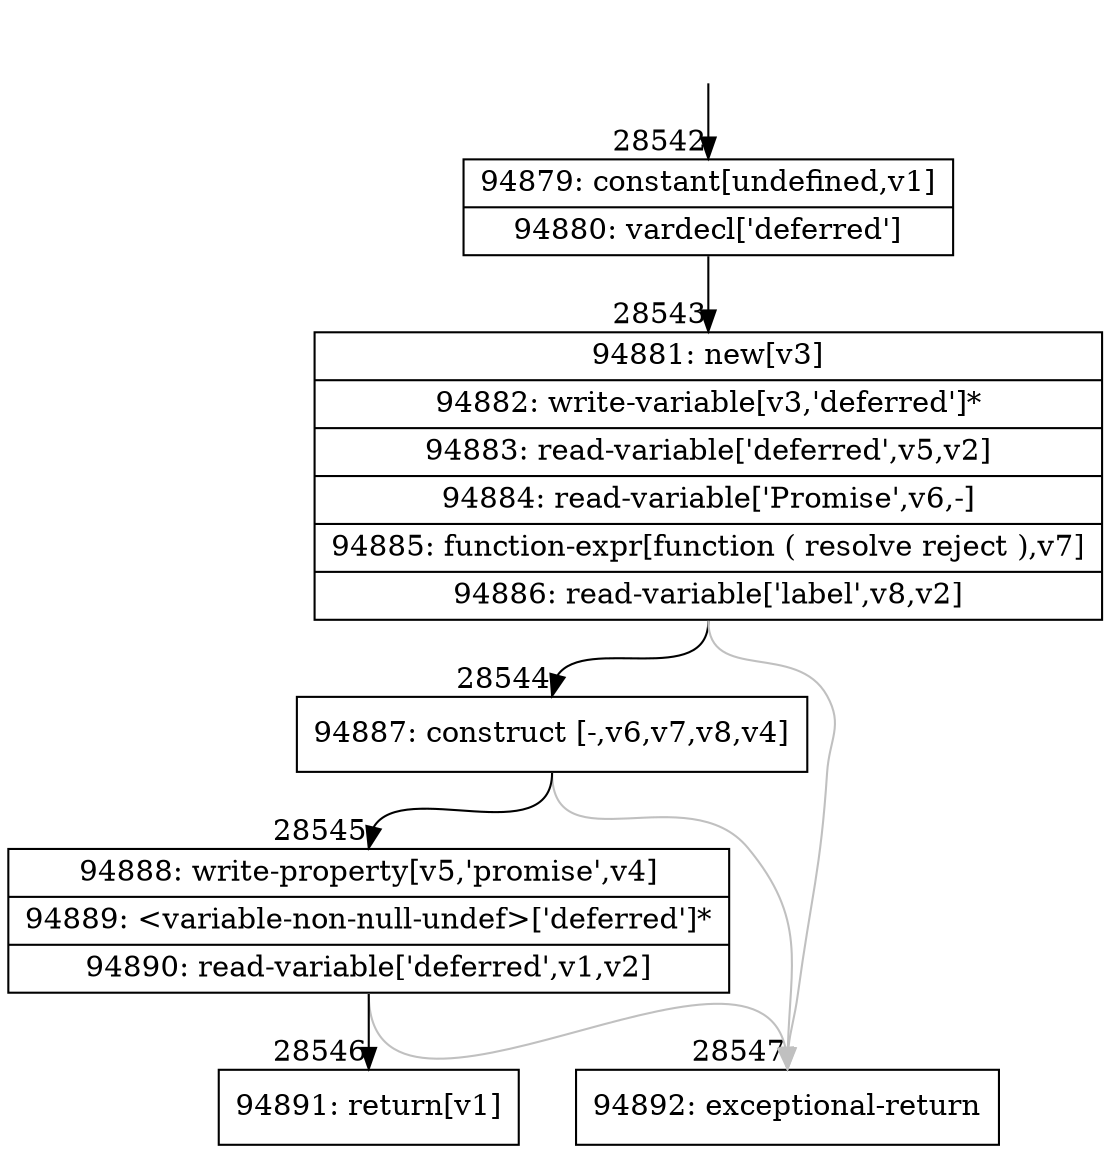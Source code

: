 digraph {
rankdir="TD"
BB_entry2508[shape=none,label=""];
BB_entry2508 -> BB28542 [tailport=s, headport=n, headlabel="    28542"]
BB28542 [shape=record label="{94879: constant[undefined,v1]|94880: vardecl['deferred']}" ] 
BB28542 -> BB28543 [tailport=s, headport=n, headlabel="      28543"]
BB28543 [shape=record label="{94881: new[v3]|94882: write-variable[v3,'deferred']*|94883: read-variable['deferred',v5,v2]|94884: read-variable['Promise',v6,-]|94885: function-expr[function ( resolve reject ),v7]|94886: read-variable['label',v8,v2]}" ] 
BB28543 -> BB28544 [tailport=s, headport=n, headlabel="      28544"]
BB28543 -> BB28547 [tailport=s, headport=n, color=gray, headlabel="      28547"]
BB28544 [shape=record label="{94887: construct [-,v6,v7,v8,v4]}" ] 
BB28544 -> BB28545 [tailport=s, headport=n, headlabel="      28545"]
BB28544 -> BB28547 [tailport=s, headport=n, color=gray]
BB28545 [shape=record label="{94888: write-property[v5,'promise',v4]|94889: \<variable-non-null-undef\>['deferred']*|94890: read-variable['deferred',v1,v2]}" ] 
BB28545 -> BB28546 [tailport=s, headport=n, headlabel="      28546"]
BB28545 -> BB28547 [tailport=s, headport=n, color=gray]
BB28546 [shape=record label="{94891: return[v1]}" ] 
BB28547 [shape=record label="{94892: exceptional-return}" ] 
//#$~ 50890
}
